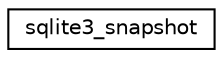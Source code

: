 digraph "Graphical Class Hierarchy"
{
 // LATEX_PDF_SIZE
  edge [fontname="Helvetica",fontsize="10",labelfontname="Helvetica",labelfontsize="10"];
  node [fontname="Helvetica",fontsize="10",shape=record];
  rankdir="LR";
  Node0 [label="sqlite3_snapshot",height=0.2,width=0.4,color="black", fillcolor="white", style="filled",URL="$de/dd3/sqlite3_8h.html#db/db4/structsqlite3__snapshot",tooltip=" "];
}
